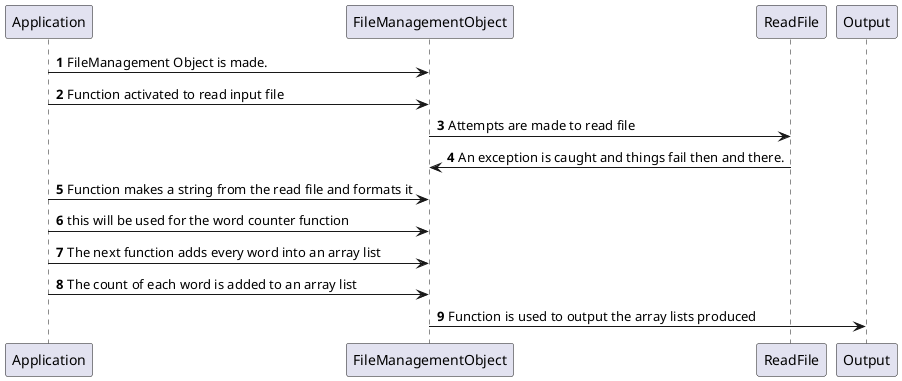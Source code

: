 @startuml
'https://plantuml.com/sequence-diagram

autonumber

Application -> FileManagementObject: FileManagement Object is made.
Application -> FileManagementObject: Function activated to read input file
FileManagementObject -> ReadFile: Attempts are made to read file
FileManagementObject <- ReadFile: An exception is caught and things fail then and there.

Application -> FileManagementObject: Function makes a string from the read file and formats it
Application -> FileManagementObject: this will be used for the word counter function

Application -> FileManagementObject: The next function adds every word into an array list
Application -> FileManagementObject: The count of each word is added to an array list

FileManagementObject -> Output: Function is used to output the array lists produced


@enduml